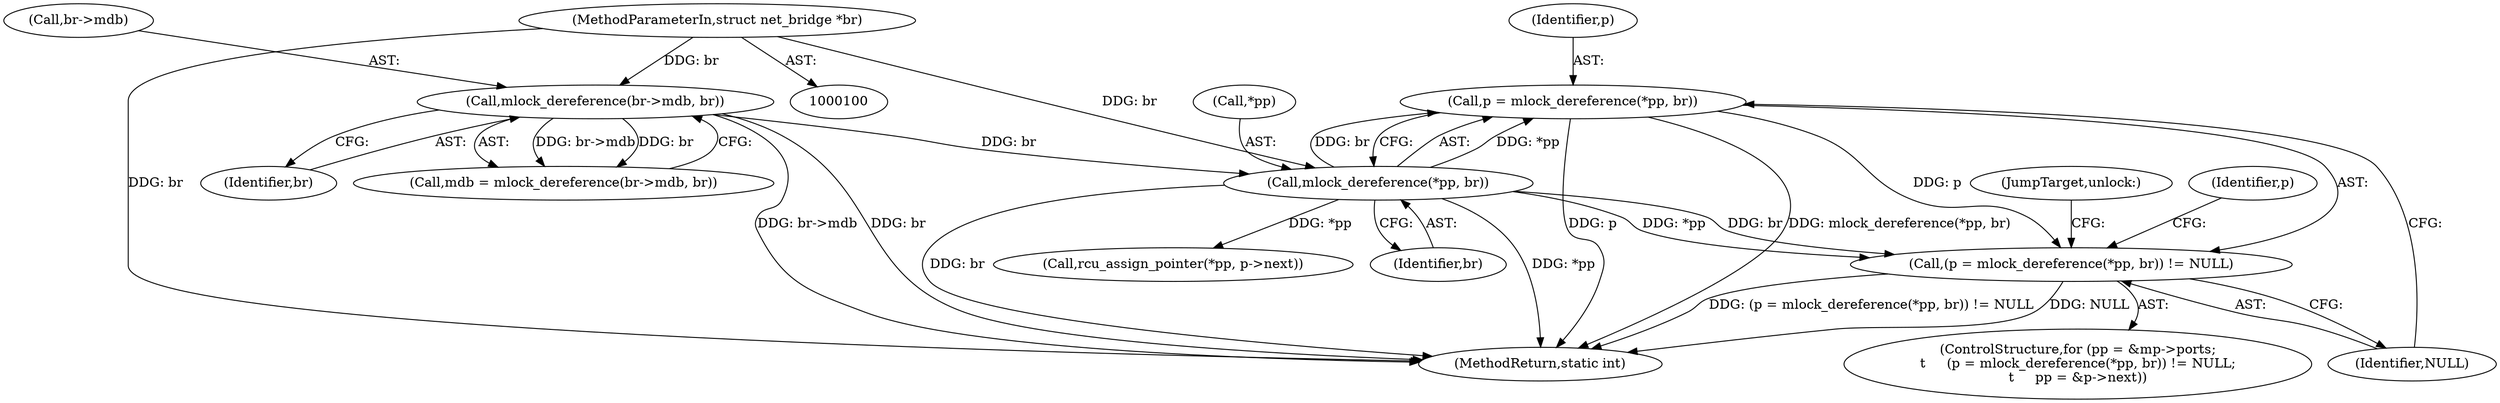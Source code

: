 digraph "0_linux_c7e8e8a8f7a70b343ca1e0f90a31e35ab2d16de1@API" {
"1000209" [label="(Call,p = mlock_dereference(*pp, br))"];
"1000211" [label="(Call,mlock_dereference(*pp, br))"];
"1000186" [label="(Call,mlock_dereference(br->mdb, br))"];
"1000101" [label="(MethodParameterIn,struct net_bridge *br)"];
"1000208" [label="(Call,(p = mlock_dereference(*pp, br)) != NULL)"];
"1000305" [label="(MethodReturn,static int)"];
"1000250" [label="(Call,rcu_assign_pointer(*pp, p->next))"];
"1000209" [label="(Call,p = mlock_dereference(*pp, br))"];
"1000208" [label="(Call,(p = mlock_dereference(*pp, br)) != NULL)"];
"1000201" [label="(ControlStructure,for (pp = &mp->ports;\n\t     (p = mlock_dereference(*pp, br)) != NULL;\n\t     pp = &p->next))"];
"1000214" [label="(Identifier,br)"];
"1000297" [label="(JumpTarget,unlock:)"];
"1000212" [label="(Call,*pp)"];
"1000227" [label="(Identifier,p)"];
"1000211" [label="(Call,mlock_dereference(*pp, br))"];
"1000186" [label="(Call,mlock_dereference(br->mdb, br))"];
"1000210" [label="(Identifier,p)"];
"1000187" [label="(Call,br->mdb)"];
"1000190" [label="(Identifier,br)"];
"1000184" [label="(Call,mdb = mlock_dereference(br->mdb, br))"];
"1000215" [label="(Identifier,NULL)"];
"1000101" [label="(MethodParameterIn,struct net_bridge *br)"];
"1000209" -> "1000208"  [label="AST: "];
"1000209" -> "1000211"  [label="CFG: "];
"1000210" -> "1000209"  [label="AST: "];
"1000211" -> "1000209"  [label="AST: "];
"1000215" -> "1000209"  [label="CFG: "];
"1000209" -> "1000305"  [label="DDG: p"];
"1000209" -> "1000305"  [label="DDG: mlock_dereference(*pp, br)"];
"1000209" -> "1000208"  [label="DDG: p"];
"1000211" -> "1000209"  [label="DDG: *pp"];
"1000211" -> "1000209"  [label="DDG: br"];
"1000211" -> "1000214"  [label="CFG: "];
"1000212" -> "1000211"  [label="AST: "];
"1000214" -> "1000211"  [label="AST: "];
"1000211" -> "1000305"  [label="DDG: br"];
"1000211" -> "1000305"  [label="DDG: *pp"];
"1000211" -> "1000208"  [label="DDG: *pp"];
"1000211" -> "1000208"  [label="DDG: br"];
"1000186" -> "1000211"  [label="DDG: br"];
"1000101" -> "1000211"  [label="DDG: br"];
"1000211" -> "1000250"  [label="DDG: *pp"];
"1000186" -> "1000184"  [label="AST: "];
"1000186" -> "1000190"  [label="CFG: "];
"1000187" -> "1000186"  [label="AST: "];
"1000190" -> "1000186"  [label="AST: "];
"1000184" -> "1000186"  [label="CFG: "];
"1000186" -> "1000305"  [label="DDG: br->mdb"];
"1000186" -> "1000305"  [label="DDG: br"];
"1000186" -> "1000184"  [label="DDG: br->mdb"];
"1000186" -> "1000184"  [label="DDG: br"];
"1000101" -> "1000186"  [label="DDG: br"];
"1000101" -> "1000100"  [label="AST: "];
"1000101" -> "1000305"  [label="DDG: br"];
"1000208" -> "1000201"  [label="AST: "];
"1000208" -> "1000215"  [label="CFG: "];
"1000215" -> "1000208"  [label="AST: "];
"1000227" -> "1000208"  [label="CFG: "];
"1000297" -> "1000208"  [label="CFG: "];
"1000208" -> "1000305"  [label="DDG: (p = mlock_dereference(*pp, br)) != NULL"];
"1000208" -> "1000305"  [label="DDG: NULL"];
}
